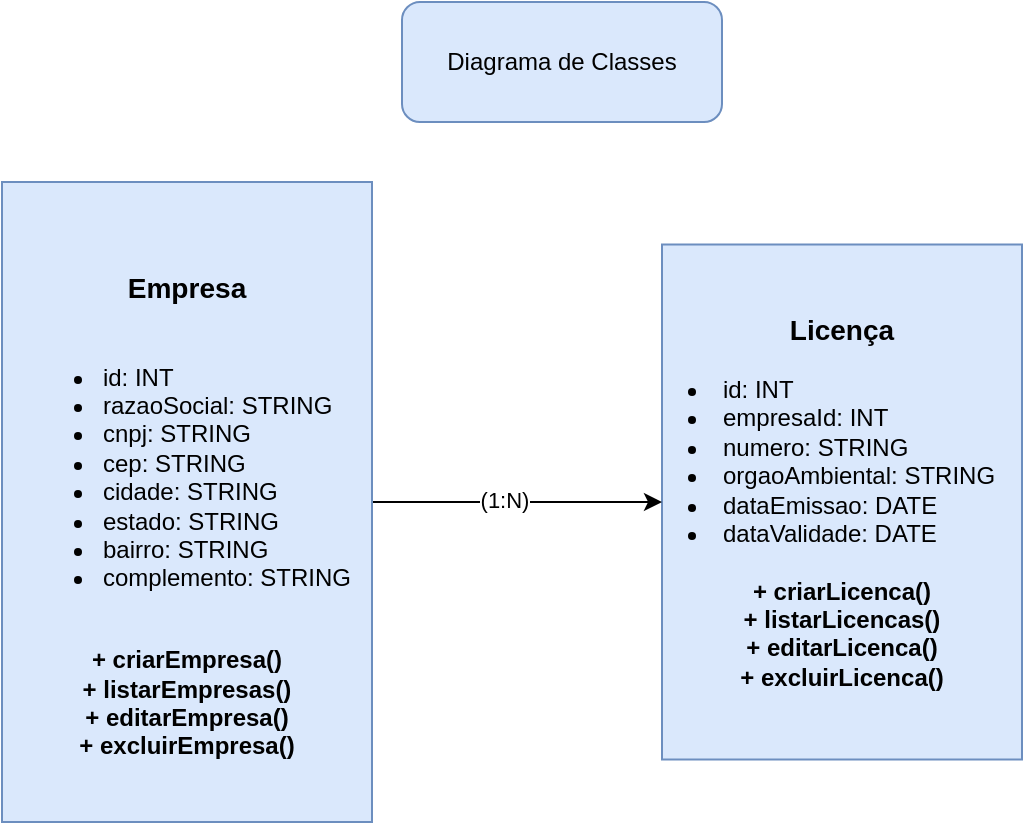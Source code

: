 <mxfile>
    <diagram id="Liy3fpN2YHDbPtslygcD" name="Page-1">
        <mxGraphModel dx="1092" dy="531" grid="1" gridSize="10" guides="1" tooltips="1" connect="1" arrows="1" fold="1" page="1" pageScale="1" pageWidth="850" pageHeight="1100" math="0" shadow="0">
            <root>
                <mxCell id="0"/>
                <mxCell id="1" parent="0"/>
                <mxCell id="2" value="&lt;b&gt;&lt;font style=&quot;font-size: 14px;&quot;&gt;Licença&lt;/font&gt;&lt;/b&gt;&lt;div&gt;&lt;font color=&quot;#000000&quot;&gt;&lt;br&gt;&lt;/font&gt;&lt;/div&gt;&lt;div&gt;&lt;li style=&quot;text-align: justify;&quot; data-end=&quot;336&quot; data-start=&quot;325&quot;&gt;id: INT&lt;/li&gt;&lt;li style=&quot;text-align: justify;&quot; data-end=&quot;355&quot; data-start=&quot;337&quot;&gt;empresaId: INT&lt;/li&gt;&lt;li style=&quot;text-align: justify;&quot; data-end=&quot;374&quot; data-start=&quot;356&quot;&gt;numero: STRING&lt;/li&gt;&lt;li style=&quot;text-align: justify;&quot; data-end=&quot;401&quot; data-start=&quot;375&quot;&gt;orgaoAmbiental: STRING&lt;/li&gt;&lt;li style=&quot;text-align: justify;&quot; data-end=&quot;423&quot; data-start=&quot;402&quot;&gt;dataEmissao: DATE&lt;/li&gt;&lt;li style=&quot;text-align: justify;&quot; data-end=&quot;446&quot; data-start=&quot;424&quot;&gt;dataValidade: DATE&lt;/li&gt;&lt;div&gt;&lt;br&gt;&lt;/div&gt;&lt;div&gt;&lt;b&gt;&lt;span style=&quot;background-color: transparent;&quot;&gt;+ criarLicenca()&lt;/span&gt;&lt;br&gt;&lt;span style=&quot;background-color: transparent;&quot;&gt;+ listarLicencas()&lt;/span&gt;&lt;br&gt;&lt;span style=&quot;background-color: transparent;&quot;&gt;+ editarLicenca()&lt;/span&gt;&lt;br&gt;&lt;span style=&quot;background-color: transparent;&quot;&gt;+ excluirLicenca()&lt;/span&gt;&lt;/b&gt;&lt;/div&gt;&lt;/div&gt;" style="rounded=0;whiteSpace=wrap;html=1;fillColor=#dae8fc;strokeColor=#6c8ebf;" parent="1" vertex="1">
                    <mxGeometry x="450" y="311.25" width="180" height="257.5" as="geometry"/>
                </mxCell>
                <mxCell id="4" style="edgeStyle=none;html=1;exitX=1;exitY=0.5;exitDx=0;exitDy=0;entryX=0;entryY=0.5;entryDx=0;entryDy=0;" parent="1" source="3" target="2" edge="1">
                    <mxGeometry relative="1" as="geometry"/>
                </mxCell>
                <mxCell id="5" value="(1:N)" style="edgeLabel;html=1;align=center;verticalAlign=middle;resizable=0;points=[];" parent="4" vertex="1" connectable="0">
                    <mxGeometry x="-0.087" y="1" relative="1" as="geometry">
                        <mxPoint as="offset"/>
                    </mxGeometry>
                </mxCell>
                <mxCell id="3" value="&lt;h3 data-end=&quot;17&quot; data-start=&quot;0&quot;&gt;&lt;strong data-end=&quot;15&quot; data-start=&quot;4&quot;&gt;Empresa&lt;/strong&gt;&lt;/h3&gt;&lt;ul data-end=&quot;281&quot; data-start=&quot;201&quot;&gt;&lt;br&gt;&lt;li style=&quot;text-align: left;&quot; data-end=&quot;46&quot; data-start=&quot;35&quot;&gt;id: INT&lt;/li&gt;&lt;li style=&quot;text-align: left;&quot; data-end=&quot;70&quot; data-start=&quot;47&quot;&gt;razaoSocial: STRING&lt;/li&gt;&lt;li style=&quot;text-align: left;&quot; data-end=&quot;87&quot; data-start=&quot;71&quot;&gt;cnpj: STRING&lt;/li&gt;&lt;li style=&quot;text-align: left;&quot; data-end=&quot;103&quot; data-start=&quot;88&quot;&gt;cep: STRING&lt;/li&gt;&lt;li style=&quot;text-align: left;&quot; data-end=&quot;122&quot; data-start=&quot;104&quot;&gt;cidade: STRING&lt;/li&gt;&lt;li style=&quot;text-align: left;&quot; data-end=&quot;141&quot; data-start=&quot;123&quot;&gt;estado: STRING&lt;/li&gt;&lt;li style=&quot;text-align: left;&quot; data-end=&quot;160&quot; data-start=&quot;142&quot;&gt;bairro: STRING&lt;/li&gt;&lt;li style=&quot;text-align: left;&quot; data-end=&quot;184&quot; data-start=&quot;161&quot;&gt;complemento: STRING&lt;/li&gt;&lt;/ul&gt;&lt;div&gt;&lt;span style=&quot;background-color: transparent;&quot;&gt;&lt;br&gt;&lt;/span&gt;&lt;/div&gt;&lt;div&gt;&lt;span style=&quot;background-color: transparent;&quot;&gt;&lt;b&gt;+ criarEmpresa()&lt;/b&gt;&lt;/span&gt;&lt;/div&gt;&lt;b&gt;&lt;span style=&quot;background-color: transparent;&quot;&gt;+ listarEmpresas()&lt;br&gt;&lt;/span&gt;&lt;span style=&quot;background-color: transparent;&quot;&gt;+ editarEmpresa()&lt;br&gt;&lt;/span&gt;&lt;span style=&quot;background-color: transparent;&quot;&gt;+ excluirEmpresa()&lt;/span&gt;&lt;/b&gt;" style="rounded=0;whiteSpace=wrap;html=1;fillColor=#dae8fc;strokeColor=#6c8ebf;" parent="1" vertex="1">
                    <mxGeometry x="120" y="280" width="185" height="320" as="geometry"/>
                </mxCell>
                <mxCell id="17" value="&lt;span style=&quot;color: rgb(0, 0, 0);&quot;&gt;Diagrama de Classes&lt;/span&gt;" style="rounded=1;whiteSpace=wrap;html=1;fillColor=#dae8fc;strokeColor=#6c8ebf;" parent="1" vertex="1">
                    <mxGeometry x="320" y="190" width="160" height="60" as="geometry"/>
                </mxCell>
            </root>
        </mxGraphModel>
    </diagram>
</mxfile>